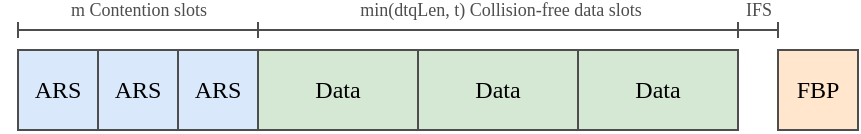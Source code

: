 <mxfile version="21.6.8" type="device">
  <diagram name="Page-1" id="OVEOFF25-sN4jz0tX0kb">
    <mxGraphModel dx="576" dy="323" grid="1" gridSize="10" guides="1" tooltips="1" connect="1" arrows="1" fold="1" page="1" pageScale="1" pageWidth="850" pageHeight="1100" math="0" shadow="0">
      <root>
        <mxCell id="0" />
        <mxCell id="1" parent="0" />
        <mxCell id="PXNnNeumEB5E20T7TsoP-13" value="ARS" style="rounded=0;whiteSpace=wrap;html=1;fontSize=12;fontFamily=Times New Roman;fillColor=#dae8fc;strokeColor=#4D4D4D;" vertex="1" parent="1">
          <mxGeometry x="160" y="300" width="40" height="40" as="geometry" />
        </mxCell>
        <mxCell id="PXNnNeumEB5E20T7TsoP-14" value="ARS" style="rounded=0;whiteSpace=wrap;html=1;fontSize=12;fontFamily=Times New Roman;fillColor=#dae8fc;strokeColor=#4D4D4D;" vertex="1" parent="1">
          <mxGeometry x="200" y="300" width="40" height="40" as="geometry" />
        </mxCell>
        <mxCell id="PXNnNeumEB5E20T7TsoP-15" value="ARS" style="rounded=0;whiteSpace=wrap;html=1;fontSize=12;fontFamily=Times New Roman;fillColor=#dae8fc;strokeColor=#4D4D4D;" vertex="1" parent="1">
          <mxGeometry x="240" y="300" width="40" height="40" as="geometry" />
        </mxCell>
        <mxCell id="PXNnNeumEB5E20T7TsoP-16" value="Data" style="rounded=0;whiteSpace=wrap;html=1;fontSize=12;fontFamily=Times New Roman;fillColor=#d5e8d4;strokeColor=#4D4D4D;" vertex="1" parent="1">
          <mxGeometry x="280" y="300" width="80" height="40" as="geometry" />
        </mxCell>
        <mxCell id="PXNnNeumEB5E20T7TsoP-17" value="FBP" style="rounded=0;whiteSpace=wrap;html=1;fontSize=12;fontFamily=Times New Roman;fillColor=#ffe6cc;strokeColor=#4D4D4D;" vertex="1" parent="1">
          <mxGeometry x="540" y="300" width="40" height="40" as="geometry" />
        </mxCell>
        <mxCell id="PXNnNeumEB5E20T7TsoP-18" value="Data" style="rounded=0;whiteSpace=wrap;html=1;fontSize=12;fontFamily=Times New Roman;fillColor=#d5e8d4;strokeColor=#4D4D4D;" vertex="1" parent="1">
          <mxGeometry x="360" y="300" width="80" height="40" as="geometry" />
        </mxCell>
        <mxCell id="PXNnNeumEB5E20T7TsoP-19" value="Data" style="rounded=0;whiteSpace=wrap;html=1;fontSize=12;fontFamily=Times New Roman;fillColor=#d5e8d4;strokeColor=#4D4D4D;" vertex="1" parent="1">
          <mxGeometry x="440" y="300" width="80" height="40" as="geometry" />
        </mxCell>
        <mxCell id="PXNnNeumEB5E20T7TsoP-20" value="" style="endArrow=baseDash;startArrow=baseDash;html=1;rounded=0;startFill=0;endFill=0;fontColor=#4D4D4D;strokeColor=#4D4D4D;" edge="1" parent="1">
          <mxGeometry width="50" height="50" relative="1" as="geometry">
            <mxPoint x="160" y="290" as="sourcePoint" />
            <mxPoint x="280" y="290" as="targetPoint" />
          </mxGeometry>
        </mxCell>
        <mxCell id="PXNnNeumEB5E20T7TsoP-21" value="m Contention slots" style="edgeLabel;html=1;align=center;verticalAlign=middle;resizable=0;points=[];fontSize=9;fontFamily=Times New Roman;fontColor=#4D4D4D;" vertex="1" connectable="0" parent="PXNnNeumEB5E20T7TsoP-20">
          <mxGeometry x="-0.28" y="1" relative="1" as="geometry">
            <mxPoint x="17" y="-9" as="offset" />
          </mxGeometry>
        </mxCell>
        <mxCell id="PXNnNeumEB5E20T7TsoP-22" value="" style="endArrow=baseDash;startArrow=baseDash;html=1;rounded=0;startFill=0;endFill=0;fontColor=#4D4D4D;strokeColor=#4D4D4D;" edge="1" parent="1">
          <mxGeometry width="50" height="50" relative="1" as="geometry">
            <mxPoint x="280" y="290" as="sourcePoint" />
            <mxPoint x="520" y="290" as="targetPoint" />
          </mxGeometry>
        </mxCell>
        <mxCell id="PXNnNeumEB5E20T7TsoP-23" value="min(dtqLen, t) Collision-free data slots" style="edgeLabel;html=1;align=center;verticalAlign=middle;resizable=0;points=[];fontSize=9;fontFamily=Times New Roman;fontColor=#4D4D4D;" vertex="1" connectable="0" parent="PXNnNeumEB5E20T7TsoP-22">
          <mxGeometry x="-0.28" y="1" relative="1" as="geometry">
            <mxPoint x="34" y="-9" as="offset" />
          </mxGeometry>
        </mxCell>
        <mxCell id="PXNnNeumEB5E20T7TsoP-24" value="" style="endArrow=baseDash;startArrow=baseDash;html=1;rounded=0;startFill=0;endFill=0;fontColor=#4D4D4D;strokeColor=#4D4D4D;" edge="1" parent="1">
          <mxGeometry width="50" height="50" relative="1" as="geometry">
            <mxPoint x="520" y="290" as="sourcePoint" />
            <mxPoint x="540" y="290" as="targetPoint" />
          </mxGeometry>
        </mxCell>
        <mxCell id="PXNnNeumEB5E20T7TsoP-25" value="IFS" style="edgeLabel;html=1;align=center;verticalAlign=middle;resizable=0;points=[];fontSize=9;fontFamily=Times New Roman;fontColor=#4D4D4D;" vertex="1" connectable="0" parent="PXNnNeumEB5E20T7TsoP-24">
          <mxGeometry x="-0.28" y="1" relative="1" as="geometry">
            <mxPoint x="3" y="-9" as="offset" />
          </mxGeometry>
        </mxCell>
      </root>
    </mxGraphModel>
  </diagram>
</mxfile>
